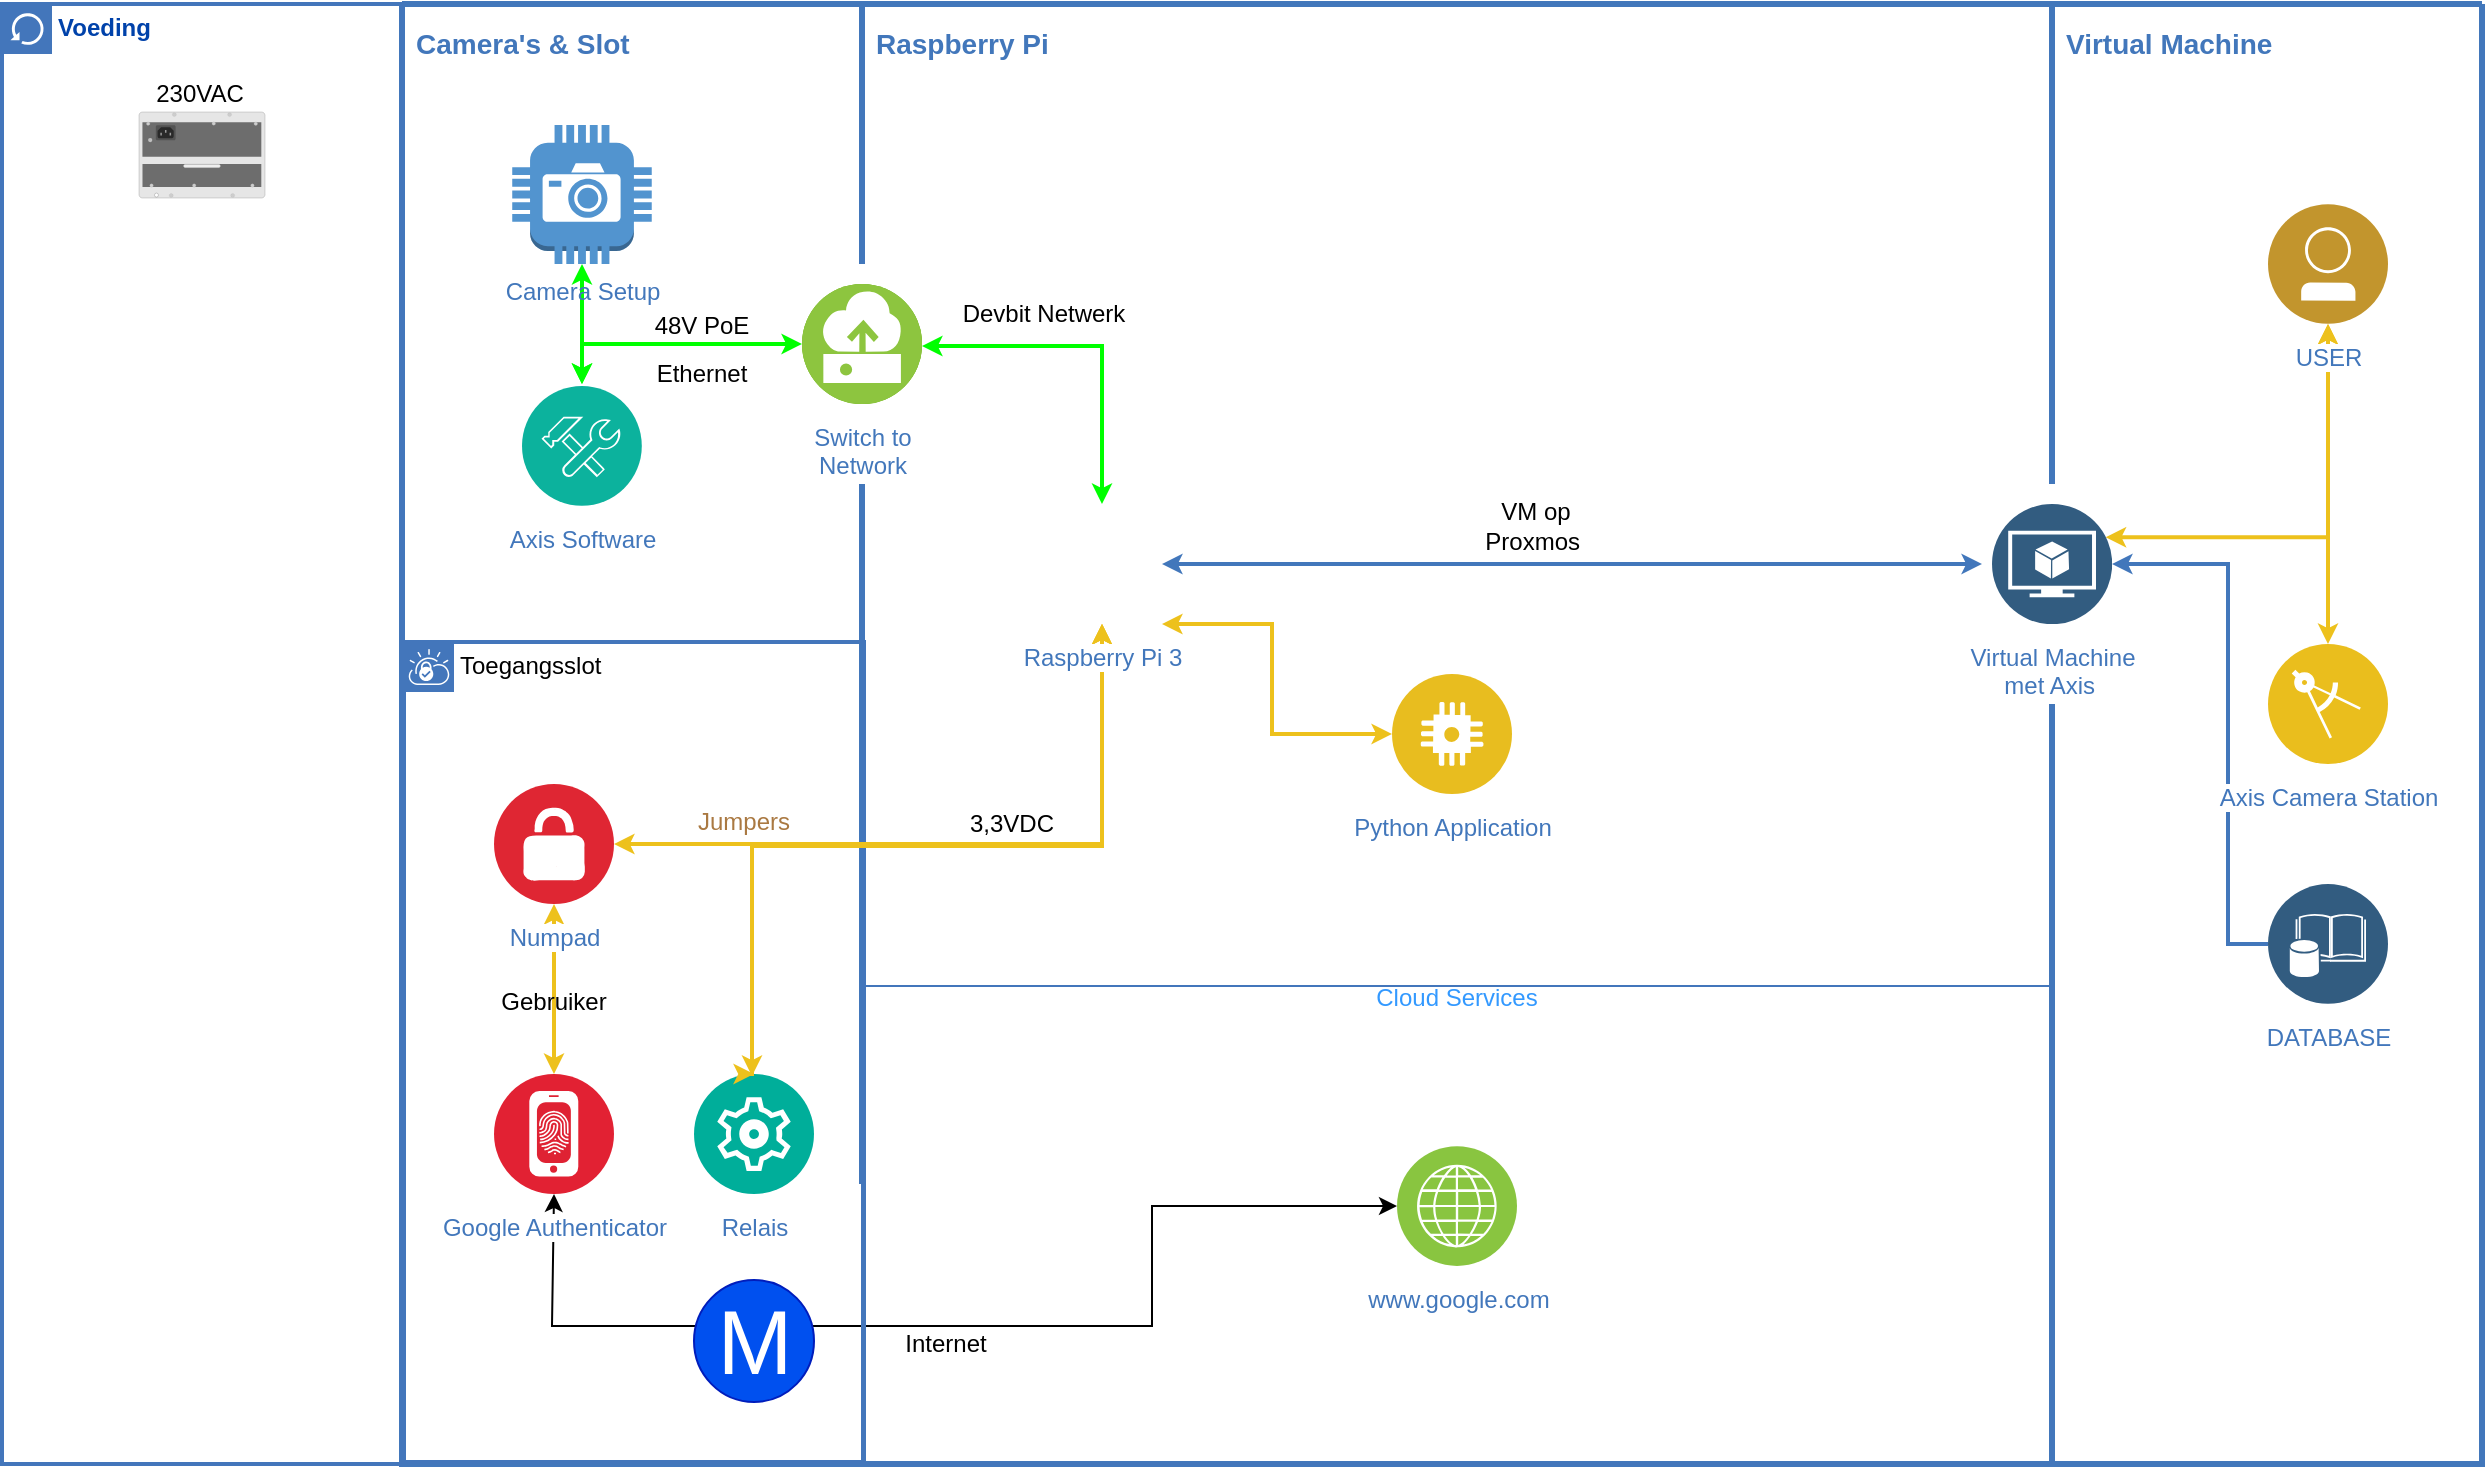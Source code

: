 <mxfile version="24.7.17">
  <diagram id="2f404044-711c-603c-8f00-f6bb4c023d3c" name="Page-1">
    <mxGraphModel dx="2257" dy="723" grid="0" gridSize="10" guides="1" tooltips="1" connect="1" arrows="1" fold="1" page="1" pageScale="1" pageWidth="1169" pageHeight="827" background="none" math="0" shadow="0">
      <root>
        <mxCell id="0" />
        <mxCell id="1" parent="0" />
        <mxCell id="Wx7Rd1c7TSOmOK6R7DE0-221" style="edgeStyle=orthogonalEdgeStyle;rounded=0;html=1;labelBackgroundColor=#ffffff;jettySize=auto;orthogonalLoop=1;strokeColor=#EDC11C;fontColor=#000000;startArrow=classic;strokeWidth=2;endSize=4;startSize=4;entryX=0.5;entryY=1;entryDx=0;entryDy=0;exitX=0.5;exitY=0;exitDx=0;exitDy=0;" parent="1" edge="1">
          <mxGeometry relative="1" as="geometry">
            <Array as="points">
              <mxPoint x="240" y="470" />
              <mxPoint x="415" y="470" />
            </Array>
            <mxPoint x="240" y="585" as="sourcePoint" />
            <mxPoint x="415" y="359" as="targetPoint" />
          </mxGeometry>
        </mxCell>
        <mxCell id="21" value="" style="swimlane;shadow=0;strokeColor=#4277BB;fillColor=#ffffff;fontColor=none;align=right;startSize=0;collapsible=0;noLabel=1;strokeWidth=3;" parent="1" vertex="1">
          <mxGeometry x="65" y="49" width="1040" height="730" as="geometry" />
        </mxCell>
        <mxCell id="Wx7Rd1c7TSOmOK6R7DE0-202" value="" style="html=1;labelBackgroundColor=#FF0000;startArrow=classic;startFill=1;startSize=6;endArrow=classic;endFill=1;endSize=6;jettySize=auto;orthogonalLoop=1;strokeWidth=1;fontSize=14;rounded=0;exitX=0;exitY=0.5;exitDx=0;exitDy=0;entryX=0.5;entryY=1;entryDx=0;entryDy=0;fontColor=#FF0000;" parent="21" source="Wx7Rd1c7TSOmOK6R7DE0-201" target="Wx7Rd1c7TSOmOK6R7DE0-176" edge="1">
          <mxGeometry width="60" height="60" relative="1" as="geometry">
            <mxPoint x="265" y="572" as="sourcePoint" />
            <mxPoint x="325" y="512" as="targetPoint" />
            <Array as="points">
              <mxPoint x="375" y="601" />
              <mxPoint x="375" y="661" />
              <mxPoint x="75" y="661" />
            </Array>
          </mxGeometry>
        </mxCell>
        <mxCell id="23" style="edgeStyle=orthogonalEdgeStyle;rounded=0;html=1;labelBackgroundColor=#ffffff;jettySize=auto;orthogonalLoop=1;strokeColor=#00FF00;fontColor=#000000;startArrow=classic;startFill=1;strokeWidth=2;endSize=4;startSize=4;" parent="21" edge="1">
          <mxGeometry relative="1" as="geometry">
            <mxPoint x="90" y="130" as="sourcePoint" />
            <mxPoint x="90" y="190" as="targetPoint" />
          </mxGeometry>
        </mxCell>
        <mxCell id="31" style="edgeStyle=orthogonalEdgeStyle;rounded=0;html=1;entryX=0;entryY=0.5;labelBackgroundColor=#ffffff;jettySize=auto;orthogonalLoop=1;strokeColor=#4277BB;fontColor=#000000;strokeWidth=2;endSize=4;startSize=4;startArrow=classic;startFill=1;entryDx=0;entryDy=0;" parent="21" source="6" edge="1">
          <mxGeometry relative="1" as="geometry">
            <mxPoint x="305" y="274.466" as="sourcePoint" />
            <mxPoint x="790" y="280" as="targetPoint" />
          </mxGeometry>
        </mxCell>
        <mxCell id="32" style="edgeStyle=orthogonalEdgeStyle;rounded=0;html=1;labelBackgroundColor=#ffffff;jettySize=auto;orthogonalLoop=1;strokeColor=#00FF00&#xa;;fontColor=#009900;startArrow=classic;strokeWidth=2;endSize=4;startSize=4;exitX=0.5;exitY=0;exitDx=0;exitDy=0;" parent="21" source="6" target="Wx7Rd1c7TSOmOK6R7DE0-177" edge="1">
          <mxGeometry relative="1" as="geometry">
            <Array as="points">
              <mxPoint x="350" y="171" />
            </Array>
            <mxPoint x="401.6" y="316" as="sourcePoint" />
            <mxPoint x="295.016" y="208.167" as="targetPoint" />
          </mxGeometry>
        </mxCell>
        <mxCell id="33" style="edgeStyle=orthogonalEdgeStyle;rounded=0;html=1;labelBackgroundColor=#ffffff;jettySize=auto;orthogonalLoop=1;strokeColor=#EDC11C;fontColor=#000000;startArrow=classic;strokeWidth=2;endSize=4;startSize=4;" parent="21" source="14" target="15" edge="1">
          <mxGeometry relative="1" as="geometry" />
        </mxCell>
        <mxCell id="34" style="edgeStyle=orthogonalEdgeStyle;rounded=0;html=1;entryX=1;entryY=0.25;labelBackgroundColor=#ffffff;jettySize=auto;orthogonalLoop=1;strokeColor=#EDC11C;fontColor=#000000;startArrow=classic;strokeWidth=2;endSize=4;startSize=4;entryDx=0;entryDy=0;" parent="21" source="14" target="Wx7Rd1c7TSOmOK6R7DE0-226" edge="1">
          <mxGeometry relative="1" as="geometry">
            <mxPoint x="847.046" y="267.018" as="targetPoint" />
            <Array as="points">
              <mxPoint x="963" y="267" />
            </Array>
          </mxGeometry>
        </mxCell>
        <mxCell id="35" style="edgeStyle=orthogonalEdgeStyle;rounded=0;html=1;entryX=1;entryY=0.5;labelBackgroundColor=#ffffff;jettySize=auto;orthogonalLoop=1;strokeColor=#4277BB;fontColor=#000000;strokeWidth=2;endSize=4;startSize=4;entryDx=0;entryDy=0;" parent="21" source="16" target="Wx7Rd1c7TSOmOK6R7DE0-226" edge="1">
          <mxGeometry relative="1" as="geometry">
            <mxPoint x="850" y="280" as="targetPoint" />
            <Array as="points">
              <mxPoint x="913" y="470" />
              <mxPoint x="913" y="280" />
            </Array>
          </mxGeometry>
        </mxCell>
        <mxCell id="62" style="edgeStyle=orthogonalEdgeStyle;rounded=0;html=1;labelBackgroundColor=#ffffff;startArrow=classic;startFill=1;startSize=4;endSize=4;jettySize=auto;orthogonalLoop=1;strokeColor=#00FF00;strokeWidth=2;fontSize=12;fontColor=#4277BB;" parent="21" target="5" edge="1">
          <mxGeometry relative="1" as="geometry">
            <Array as="points">
              <mxPoint x="90" y="170" />
            </Array>
            <mxPoint x="90" y="190" as="sourcePoint" />
          </mxGeometry>
        </mxCell>
        <mxCell id="5" value="Switch to&lt;div&gt;Network&lt;/div&gt;" style="aspect=fixed;perimeter=ellipsePerimeter;html=1;align=center;shadow=0;dashed=0;image;image=img/lib/ibm/infrastructure/edge_services.svg;strokeColor=#FF0000;fillColor=#FFFF66;gradientColor=none;fontColor=#4277BB;labelBackgroundColor=#ffffff;spacingTop=3;" parent="21" vertex="1">
          <mxGeometry x="200" y="140" width="60" height="60" as="geometry" />
        </mxCell>
        <mxCell id="14" value="USER" style="aspect=fixed;perimeter=ellipsePerimeter;html=1;align=center;shadow=0;dashed=0;image;image=img/lib/ibm/users/user.svg;strokeColor=#FF0000;fillColor=#FFFF66;gradientColor=none;fontColor=#4277BB;labelBackgroundColor=#ffffff;spacingTop=3;" parent="21" vertex="1">
          <mxGeometry x="933" y="100" width="60" height="60" as="geometry" />
        </mxCell>
        <mxCell id="15" value="Axis Camera Station" style="aspect=fixed;perimeter=ellipsePerimeter;html=1;align=center;shadow=0;dashed=0;image;image=img/lib/ibm/applications/enterprise_applications.svg;strokeColor=#FF0000;fillColor=#FFFF66;gradientColor=none;fontColor=#4277BB;labelBackgroundColor=#ffffff;spacingTop=3;" parent="21" vertex="1">
          <mxGeometry x="933" y="320" width="60" height="60" as="geometry" />
        </mxCell>
        <mxCell id="16" value="&lt;div&gt;DATABASE&lt;/div&gt;" style="aspect=fixed;perimeter=ellipsePerimeter;html=1;align=center;shadow=0;dashed=0;image;image=img/lib/ibm/data/enterprise_data.svg;strokeColor=#FF0000;fillColor=#FFFF66;gradientColor=none;fontColor=#4277BB;labelBackgroundColor=#ffffff;spacingTop=3;" parent="21" vertex="1">
          <mxGeometry x="933" y="440" width="60" height="60" as="geometry" />
        </mxCell>
        <mxCell id="22" value="Camera&#39;s &amp;amp; Slot" style="text;html=1;align=left;verticalAlign=middle;fontColor=#4277BB;shadow=0;dashed=0;strokeColor=none;fillColor=none;labelBackgroundColor=none;fontStyle=1;fontSize=14;spacingLeft=5;" parent="21" vertex="1">
          <mxGeometry y="10" width="150" height="20" as="geometry" />
        </mxCell>
        <mxCell id="43" value="" style="line;strokeWidth=3;direction=south;html=1;shadow=0;labelBackgroundColor=none;fillColor=none;gradientColor=none;fontSize=12;fontColor=#4277BB;align=right;strokeColor=#4277BB;" parent="21" vertex="1">
          <mxGeometry x="225" width="10" height="130" as="geometry" />
        </mxCell>
        <mxCell id="44" value="" style="line;strokeWidth=3;direction=south;html=1;shadow=0;labelBackgroundColor=none;fillColor=none;gradientColor=none;fontSize=12;fontColor=#4277BB;align=right;strokeColor=#4277BB;" parent="21" vertex="1">
          <mxGeometry x="225" y="240" width="10" height="350" as="geometry" />
        </mxCell>
        <mxCell id="46" value="" style="line;strokeWidth=3;direction=south;html=1;shadow=0;labelBackgroundColor=none;fillColor=none;gradientColor=none;fontSize=12;fontColor=#4277BB;align=right;strokeColor=#4277BB;" parent="21" vertex="1">
          <mxGeometry x="820" y="350" width="10" height="380" as="geometry" />
        </mxCell>
        <mxCell id="47" value="" style="line;strokeWidth=3;direction=south;html=1;shadow=0;labelBackgroundColor=none;fillColor=none;gradientColor=none;fontSize=12;fontColor=#4277BB;align=right;strokeColor=#4277BB;" parent="21" vertex="1">
          <mxGeometry x="820" width="10" height="240" as="geometry" />
        </mxCell>
        <mxCell id="48" value="Raspberry Pi" style="text;html=1;align=left;verticalAlign=middle;fontColor=#4277BB;shadow=0;dashed=0;strokeColor=none;fillColor=none;labelBackgroundColor=none;fontStyle=1;fontSize=14;spacingLeft=5;" parent="21" vertex="1">
          <mxGeometry x="230" y="10" width="150" height="20" as="geometry" />
        </mxCell>
        <mxCell id="49" value="Virtual Machine" style="text;html=1;align=left;verticalAlign=middle;fontColor=#4277BB;shadow=0;dashed=0;strokeColor=none;fillColor=none;labelBackgroundColor=none;fontStyle=1;fontSize=14;spacingLeft=5;" parent="21" vertex="1">
          <mxGeometry x="825" y="10" width="185" height="20" as="geometry" />
        </mxCell>
        <mxCell id="Wx7Rd1c7TSOmOK6R7DE0-64" value="" style="image;aspect=fixed;perimeter=ellipsePerimeter;html=1;align=center;shadow=0;dashed=0;fontColor=#4277BB;labelBackgroundColor=default;fontSize=12;spacingTop=3;image=img/lib/ibm/infrastructure/microservices_mesh.svg;" parent="21" vertex="1">
          <mxGeometry x="200" y="140" width="60" height="60" as="geometry" />
        </mxCell>
        <mxCell id="Wx7Rd1c7TSOmOK6R7DE0-174" value="Axis Software" style="image;aspect=fixed;perimeter=ellipsePerimeter;html=1;align=center;shadow=0;dashed=0;fontColor=#4277BB;labelBackgroundColor= 4277BB;fontSize=12;spacingTop=3;image=img/lib/ibm/management/service_management_tools.svg;" parent="21" vertex="1">
          <mxGeometry x="60" y="191" width="60" height="60" as="geometry" />
        </mxCell>
        <mxCell id="Wx7Rd1c7TSOmOK6R7DE0-175" value="Ethernet" style="text;html=1;align=center;verticalAlign=middle;whiteSpace=wrap;rounded=0;" parent="21" vertex="1">
          <mxGeometry x="120" y="170" width="60" height="30" as="geometry" />
        </mxCell>
        <mxCell id="Wx7Rd1c7TSOmOK6R7DE0-177" value="" style="image;aspect=fixed;perimeter=ellipsePerimeter;html=1;align=center;shadow=0;dashed=0;fontColor=#4277BB;labelBackgroundColor=default;fontSize=12;spacingTop=3;image=img/lib/ibm/vpc/Instance.svg;" parent="21" vertex="1">
          <mxGeometry x="200" y="140" width="60" height="60" as="geometry" />
        </mxCell>
        <mxCell id="Wx7Rd1c7TSOmOK6R7DE0-212" value="Python Application" style="image;aspect=fixed;perimeter=ellipsePerimeter;html=1;align=center;shadow=0;dashed=0;fontColor=#4277BB;labelBackgroundColor=default;fontSize=12;spacingTop=3;image=img/lib/ibm/applications/iot_application.svg;" parent="21" vertex="1">
          <mxGeometry x="495" y="335" width="60" height="60" as="geometry" />
        </mxCell>
        <mxCell id="Wx7Rd1c7TSOmOK6R7DE0-213" style="edgeStyle=orthogonalEdgeStyle;rounded=0;html=1;labelBackgroundColor=#ffffff;jettySize=auto;orthogonalLoop=1;strokeColor=#EDC11C;fontColor=#000000;startArrow=classic;strokeWidth=2;endSize=4;startSize=4;entryX=1;entryY=1;entryDx=0;entryDy=0;exitX=0;exitY=0.5;exitDx=0;exitDy=0;" parent="21" source="Wx7Rd1c7TSOmOK6R7DE0-212" target="6" edge="1">
          <mxGeometry relative="1" as="geometry">
            <Array as="points">
              <mxPoint x="435" y="365" />
              <mxPoint x="435" y="310" />
            </Array>
            <mxPoint x="165" y="431" as="sourcePoint" />
            <mxPoint x="360" y="320" as="targetPoint" />
          </mxGeometry>
        </mxCell>
        <mxCell id="Wx7Rd1c7TSOmOK6R7DE0-196" value="Toegangsslot" style="shape=mxgraph.ibm.box;prType=vpc;fontStyle=0;verticalAlign=top;align=left;spacingLeft=32;spacingTop=4;fillColor=none;rounded=0;whiteSpace=wrap;html=1;strokeColor=#4376BB;strokeWidth=2;dashed=0;container=1;spacing=-4;collapsible=0;expand=0;recursiveResize=0;" parent="21" vertex="1">
          <mxGeometry x="1" y="319" width="230" height="410" as="geometry" />
        </mxCell>
        <mxCell id="Wx7Rd1c7TSOmOK6R7DE0-222" style="edgeStyle=orthogonalEdgeStyle;rounded=0;html=1;labelBackgroundColor=#ffffff;jettySize=auto;orthogonalLoop=1;strokeColor=#EDC11C;fontColor=#000000;startArrow=classic;strokeWidth=2;endSize=4;startSize=4;entryX=0.5;entryY=1;entryDx=0;entryDy=0;exitX=0.5;exitY=0;exitDx=0;exitDy=0;" parent="Wx7Rd1c7TSOmOK6R7DE0-196" source="Wx7Rd1c7TSOmOK6R7DE0-176" target="Wx7Rd1c7TSOmOK6R7DE0-200" edge="1">
          <mxGeometry relative="1" as="geometry">
            <Array as="points">
              <mxPoint x="75" y="191" />
              <mxPoint x="75" y="191" />
            </Array>
            <mxPoint x="185" y="226" as="sourcePoint" />
            <mxPoint x="360" as="targetPoint" />
          </mxGeometry>
        </mxCell>
        <mxCell id="Wx7Rd1c7TSOmOK6R7DE0-176" value="Google Authenticator" style="image;aspect=fixed;perimeter=ellipsePerimeter;html=1;align=center;shadow=0;dashed=0;fontColor=#4277BB;labelBackgroundColor=default;fontSize=12;spacingTop=3;image=img/lib/ibm/security/identity_provider.svg;" parent="Wx7Rd1c7TSOmOK6R7DE0-196" vertex="1">
          <mxGeometry x="45" y="216" width="60" height="60" as="geometry" />
        </mxCell>
        <mxCell id="Wx7Rd1c7TSOmOK6R7DE0-215" value="Relais" style="image;aspect=fixed;perimeter=ellipsePerimeter;html=1;align=center;shadow=0;dashed=0;fontColor=#4277BB;labelBackgroundColor=default;fontSize=12;spacingTop=3;image=img/lib/ibm/management/cluster_management.svg;" parent="Wx7Rd1c7TSOmOK6R7DE0-196" vertex="1">
          <mxGeometry x="145" y="216" width="60" height="60" as="geometry" />
        </mxCell>
        <mxCell id="Wx7Rd1c7TSOmOK6R7DE0-218" value="&lt;font color=&quot;#aa7942&quot;&gt;Jumpers&lt;/font&gt;" style="text;html=1;align=center;verticalAlign=middle;whiteSpace=wrap;rounded=0;font=EDC11C;" parent="Wx7Rd1c7TSOmOK6R7DE0-196" vertex="1">
          <mxGeometry x="140" y="75" width="60" height="30" as="geometry" />
        </mxCell>
        <mxCell id="Wx7Rd1c7TSOmOK6R7DE0-200" value="Numpad" style="image;aspect=fixed;perimeter=ellipsePerimeter;html=1;align=center;shadow=0;dashed=0;fontColor=#4277BB;labelBackgroundColor=default;fontSize=12;spacingTop=3;image=img/lib/ibm/security/vpn.svg;" parent="Wx7Rd1c7TSOmOK6R7DE0-196" vertex="1">
          <mxGeometry x="45" y="71" width="60" height="60" as="geometry" />
        </mxCell>
        <mxCell id="rFAmSpcPYVDVq17aFoyT-68" value="Gebruiker" style="text;html=1;align=center;verticalAlign=middle;whiteSpace=wrap;rounded=0;" vertex="1" parent="Wx7Rd1c7TSOmOK6R7DE0-196">
          <mxGeometry x="45" y="165" width="60" height="30" as="geometry" />
        </mxCell>
        <mxCell id="rFAmSpcPYVDVq17aFoyT-75" value="M" style="dashed=0;outlineConnect=0;align=center;html=1;shape=mxgraph.pid.engines.electric_motor;fontSize=45;fillColor=#0050ef;strokeColor=#001DBC;fontColor=#ffffff;" vertex="1" parent="Wx7Rd1c7TSOmOK6R7DE0-196">
          <mxGeometry x="145" y="319" width="60" height="61" as="geometry" />
        </mxCell>
        <mxCell id="Wx7Rd1c7TSOmOK6R7DE0-205" style="edgeStyle=orthogonalEdgeStyle;rounded=0;html=1;labelBackgroundColor=#ffffff;jettySize=auto;orthogonalLoop=1;strokeColor=#EDC11C;fontColor=#000000;startArrow=classic;strokeWidth=2;endSize=4;startSize=4;entryX=0.5;entryY=1;entryDx=0;entryDy=0;exitX=1;exitY=0.5;exitDx=0;exitDy=0;" parent="21" source="Wx7Rd1c7TSOmOK6R7DE0-200" target="6" edge="1">
          <mxGeometry relative="1" as="geometry">
            <Array as="points" />
            <mxPoint x="365" y="480" as="sourcePoint" />
            <mxPoint x="270" y="400" as="targetPoint" />
          </mxGeometry>
        </mxCell>
        <mxCell id="Wx7Rd1c7TSOmOK6R7DE0-216" style="edgeStyle=orthogonalEdgeStyle;rounded=0;html=1;labelBackgroundColor=#ffffff;jettySize=auto;orthogonalLoop=1;strokeColor=#EDC11C;fontColor=#000000;startArrow=classic;strokeWidth=2;endSize=4;startSize=4;entryX=0.5;entryY=1;entryDx=0;entryDy=0;exitX=0.5;exitY=0;exitDx=0;exitDy=0;" parent="21" source="Wx7Rd1c7TSOmOK6R7DE0-215" target="6" edge="1">
          <mxGeometry relative="1" as="geometry">
            <Array as="points">
              <mxPoint x="175" y="421" />
              <mxPoint x="350" y="421" />
            </Array>
            <mxPoint x="115" y="431" as="sourcePoint" />
            <mxPoint x="360" y="320" as="targetPoint" />
          </mxGeometry>
        </mxCell>
        <mxCell id="6" value="Raspberry Pi 3" style="aspect=fixed;html=1;align=center;shadow=0;dashed=0;image;image=https://cdn1.iconfinder.com/data/icons/fruit-136/64/Fruit_iconfree_Filled_Outline_raspberry-healthy-organic-food-fruit_icon-128.png;strokeColor=#FF0000;fillColor=#FFFF66;gradientColor=none;fontColor=#4277BB;labelBackgroundColor=#ffffff;spacingTop=3;imageAspect=0;" parent="21" vertex="1">
          <mxGeometry x="320" y="250" width="60" height="60" as="geometry" />
        </mxCell>
        <mxCell id="Wx7Rd1c7TSOmOK6R7DE0-223" value="&lt;font color=&quot;#4277bb&quot;&gt;&lt;span style=&quot;caret-color: rgb(66, 119, 187);&quot;&gt;Camera Setup&lt;/span&gt;&lt;/font&gt;&lt;div&gt;&lt;font color=&quot;#4277bb&quot;&gt;&lt;span style=&quot;caret-color: rgb(66, 119, 187);&quot;&gt;&lt;br&gt;&lt;/span&gt;&lt;/font&gt;&lt;/div&gt;" style="outlineConnect=0;dashed=0;verticalLabelPosition=bottom;verticalAlign=top;align=center;html=1;shape=mxgraph.aws3.camera;fillColor=#5294CF;gradientColor=none;" parent="21" vertex="1">
          <mxGeometry x="55.12" y="60.5" width="69.75" height="69.5" as="geometry" />
        </mxCell>
        <mxCell id="Wx7Rd1c7TSOmOK6R7DE0-226" value="Virtual Machine&lt;div&gt;met Axis&amp;nbsp;&lt;/div&gt;" style="image;aspect=fixed;perimeter=ellipsePerimeter;html=1;align=center;shadow=0;dashed=0;fontColor=#4277BB;labelBackgroundColor=default;fontSize=12;spacingTop=3;image=img/lib/ibm/data/model.svg;" parent="21" vertex="1">
          <mxGeometry x="795" y="250" width="60" height="60" as="geometry" />
        </mxCell>
        <mxCell id="Wx7Rd1c7TSOmOK6R7DE0-203" value="&lt;font color=&quot;#3399ff&quot;&gt;Cloud Services&lt;/font&gt;" style="fontStyle=0;verticalAlign=top;align=center;spacingTop=-2;fillColor=none;rounded=0;whiteSpace=wrap;html=1;strokeColor=#4376BB;strokeWidth=1;dashed=0;container=1;collapsible=0;expand=0;recursiveResize=0;spacing=-4;" parent="21" vertex="1">
          <mxGeometry x="230" y="491" width="595" height="239" as="geometry" />
        </mxCell>
        <mxCell id="Wx7Rd1c7TSOmOK6R7DE0-201" value="www.google.com" style="image;aspect=fixed;perimeter=ellipsePerimeter;html=1;align=center;shadow=0;dashed=0;fontColor=#4277BB;labelBackgroundColor=default;fontSize=12;spacingTop=3;image=img/lib/ibm/infrastructure/channels.svg;" parent="Wx7Rd1c7TSOmOK6R7DE0-203" vertex="1">
          <mxGeometry x="267.5" y="80" width="60" height="60" as="geometry" />
        </mxCell>
        <mxCell id="rFAmSpcPYVDVq17aFoyT-67" value="Internet" style="text;html=1;align=center;verticalAlign=middle;whiteSpace=wrap;rounded=0;" vertex="1" parent="Wx7Rd1c7TSOmOK6R7DE0-203">
          <mxGeometry x="12" y="164" width="60" height="30" as="geometry" />
        </mxCell>
        <mxCell id="rFAmSpcPYVDVq17aFoyT-62" value="3,3VDC" style="text;html=1;align=center;verticalAlign=middle;whiteSpace=wrap;rounded=0;" vertex="1" parent="21">
          <mxGeometry x="275" y="395" width="60" height="29" as="geometry" />
        </mxCell>
        <mxCell id="rFAmSpcPYVDVq17aFoyT-65" value="48V PoE" style="text;html=1;align=center;verticalAlign=middle;whiteSpace=wrap;rounded=0;" vertex="1" parent="21">
          <mxGeometry x="120" y="146" width="60" height="30" as="geometry" />
        </mxCell>
        <mxCell id="rFAmSpcPYVDVq17aFoyT-66" value="Devbit Netwerk" style="text;html=1;align=center;verticalAlign=middle;whiteSpace=wrap;rounded=0;" vertex="1" parent="21">
          <mxGeometry x="275" y="140" width="92" height="30" as="geometry" />
        </mxCell>
        <mxCell id="rFAmSpcPYVDVq17aFoyT-70" value="VM op Proxmos&amp;nbsp;" style="text;html=1;align=center;verticalAlign=middle;whiteSpace=wrap;rounded=0;" vertex="1" parent="21">
          <mxGeometry x="537" y="246" width="60" height="30" as="geometry" />
        </mxCell>
        <mxCell id="rFAmSpcPYVDVq17aFoyT-131" value="&lt;b&gt;&lt;font color=&quot;#0042aa&quot;&gt;Voeding&lt;/font&gt;&lt;/b&gt;" style="shape=mxgraph.ibm.box;prType=classic;fontStyle=0;verticalAlign=top;align=left;spacingLeft=32;spacingTop=4;fillColor=none;rounded=0;whiteSpace=wrap;html=1;strokeColor=#4376BB;strokeWidth=2;dashed=0;container=1;spacing=-4;collapsible=0;expand=0;recursiveResize=0;" vertex="1" parent="1">
          <mxGeometry x="-135" y="49" width="200" height="730" as="geometry" />
        </mxCell>
        <mxCell id="rFAmSpcPYVDVq17aFoyT-132" value="" style="html=1;verticalLabelPosition=bottom;verticalAlign=top;outlineConnect=0;shadow=0;dashed=0;shape=mxgraph.rack.hpe_aruba.switches.j9828a_5400r_700w_poeplus_zl2_power_supply;" vertex="1" parent="rFAmSpcPYVDVq17aFoyT-131">
          <mxGeometry x="68.5" y="54" width="63" height="43" as="geometry" />
        </mxCell>
        <mxCell id="rFAmSpcPYVDVq17aFoyT-133" value="230VAC" style="text;html=1;align=center;verticalAlign=middle;whiteSpace=wrap;rounded=0;" vertex="1" parent="rFAmSpcPYVDVq17aFoyT-131">
          <mxGeometry x="69" y="30" width="60" height="30" as="geometry" />
        </mxCell>
      </root>
    </mxGraphModel>
  </diagram>
</mxfile>
